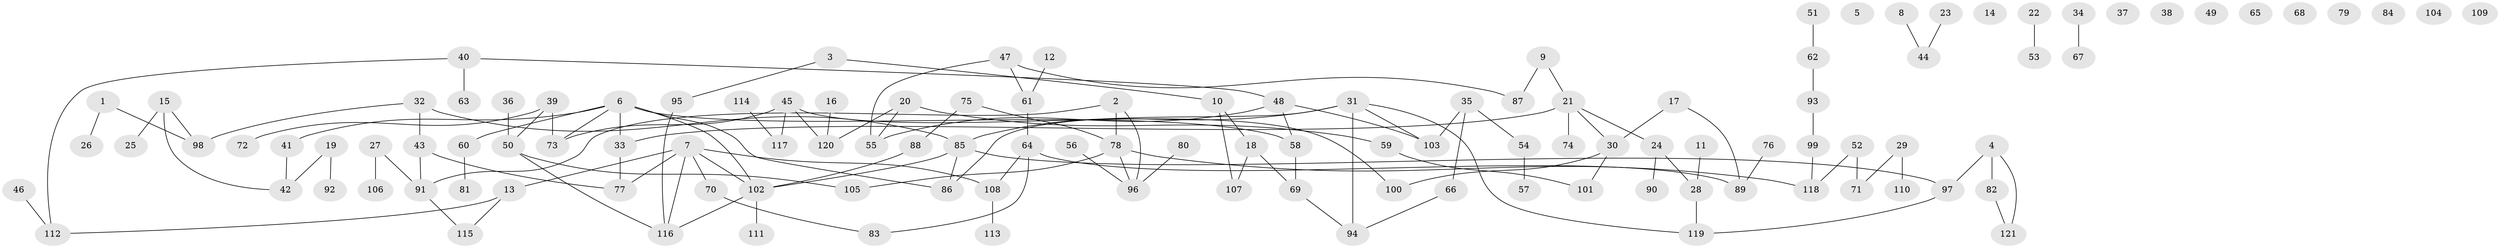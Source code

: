 // Generated by graph-tools (version 1.1) at 2025/39/03/09/25 04:39:02]
// undirected, 121 vertices, 133 edges
graph export_dot {
graph [start="1"]
  node [color=gray90,style=filled];
  1;
  2;
  3;
  4;
  5;
  6;
  7;
  8;
  9;
  10;
  11;
  12;
  13;
  14;
  15;
  16;
  17;
  18;
  19;
  20;
  21;
  22;
  23;
  24;
  25;
  26;
  27;
  28;
  29;
  30;
  31;
  32;
  33;
  34;
  35;
  36;
  37;
  38;
  39;
  40;
  41;
  42;
  43;
  44;
  45;
  46;
  47;
  48;
  49;
  50;
  51;
  52;
  53;
  54;
  55;
  56;
  57;
  58;
  59;
  60;
  61;
  62;
  63;
  64;
  65;
  66;
  67;
  68;
  69;
  70;
  71;
  72;
  73;
  74;
  75;
  76;
  77;
  78;
  79;
  80;
  81;
  82;
  83;
  84;
  85;
  86;
  87;
  88;
  89;
  90;
  91;
  92;
  93;
  94;
  95;
  96;
  97;
  98;
  99;
  100;
  101;
  102;
  103;
  104;
  105;
  106;
  107;
  108;
  109;
  110;
  111;
  112;
  113;
  114;
  115;
  116;
  117;
  118;
  119;
  120;
  121;
  1 -- 26;
  1 -- 98;
  2 -- 78;
  2 -- 91;
  2 -- 96;
  3 -- 10;
  3 -- 95;
  4 -- 82;
  4 -- 97;
  4 -- 121;
  6 -- 33;
  6 -- 41;
  6 -- 58;
  6 -- 60;
  6 -- 73;
  6 -- 86;
  6 -- 102;
  7 -- 13;
  7 -- 70;
  7 -- 77;
  7 -- 102;
  7 -- 108;
  7 -- 116;
  8 -- 44;
  9 -- 21;
  9 -- 87;
  10 -- 18;
  10 -- 107;
  11 -- 28;
  12 -- 61;
  13 -- 112;
  13 -- 115;
  15 -- 25;
  15 -- 42;
  15 -- 98;
  16 -- 120;
  17 -- 30;
  17 -- 89;
  18 -- 69;
  18 -- 107;
  19 -- 42;
  19 -- 92;
  20 -- 55;
  20 -- 59;
  20 -- 120;
  21 -- 24;
  21 -- 30;
  21 -- 33;
  21 -- 74;
  22 -- 53;
  23 -- 44;
  24 -- 28;
  24 -- 90;
  27 -- 91;
  27 -- 106;
  28 -- 119;
  29 -- 71;
  29 -- 110;
  30 -- 100;
  30 -- 101;
  31 -- 85;
  31 -- 86;
  31 -- 94;
  31 -- 103;
  31 -- 119;
  32 -- 43;
  32 -- 85;
  32 -- 98;
  33 -- 77;
  34 -- 67;
  35 -- 54;
  35 -- 66;
  35 -- 103;
  36 -- 50;
  39 -- 50;
  39 -- 72;
  39 -- 73;
  40 -- 48;
  40 -- 63;
  40 -- 112;
  41 -- 42;
  43 -- 77;
  43 -- 91;
  45 -- 73;
  45 -- 100;
  45 -- 117;
  45 -- 120;
  46 -- 112;
  47 -- 55;
  47 -- 61;
  47 -- 87;
  48 -- 55;
  48 -- 58;
  48 -- 103;
  50 -- 105;
  50 -- 116;
  51 -- 62;
  52 -- 71;
  52 -- 118;
  54 -- 57;
  56 -- 96;
  58 -- 69;
  59 -- 101;
  60 -- 81;
  61 -- 64;
  62 -- 93;
  64 -- 83;
  64 -- 89;
  64 -- 108;
  66 -- 94;
  69 -- 94;
  70 -- 83;
  75 -- 78;
  75 -- 88;
  76 -- 89;
  78 -- 96;
  78 -- 105;
  78 -- 118;
  80 -- 96;
  82 -- 121;
  85 -- 86;
  85 -- 97;
  85 -- 102;
  88 -- 102;
  91 -- 115;
  93 -- 99;
  95 -- 116;
  97 -- 119;
  99 -- 118;
  102 -- 111;
  102 -- 116;
  108 -- 113;
  114 -- 117;
}
